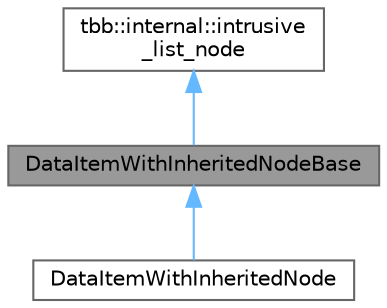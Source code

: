 digraph "DataItemWithInheritedNodeBase"
{
 // LATEX_PDF_SIZE
  bgcolor="transparent";
  edge [fontname=Helvetica,fontsize=10,labelfontname=Helvetica,labelfontsize=10];
  node [fontname=Helvetica,fontsize=10,shape=box,height=0.2,width=0.4];
  Node1 [id="Node000001",label="DataItemWithInheritedNodeBase",height=0.2,width=0.4,color="gray40", fillcolor="grey60", style="filled", fontcolor="black",tooltip=" "];
  Node2 -> Node1 [id="edge3_Node000001_Node000002",dir="back",color="steelblue1",style="solid",tooltip=" "];
  Node2 [id="Node000002",label="tbb::internal::intrusive\l_list_node",height=0.2,width=0.4,color="gray40", fillcolor="white", style="filled",URL="$structtbb_1_1internal_1_1intrusive__list__node.html",tooltip="Data structure to be inherited by the types that can form intrusive lists."];
  Node1 -> Node3 [id="edge4_Node000001_Node000003",dir="back",color="steelblue1",style="solid",tooltip=" "];
  Node3 [id="Node000003",label="DataItemWithInheritedNode",height=0.2,width=0.4,color="gray40", fillcolor="white", style="filled",URL="$class_data_item_with_inherited_node.html",tooltip=" "];
}
